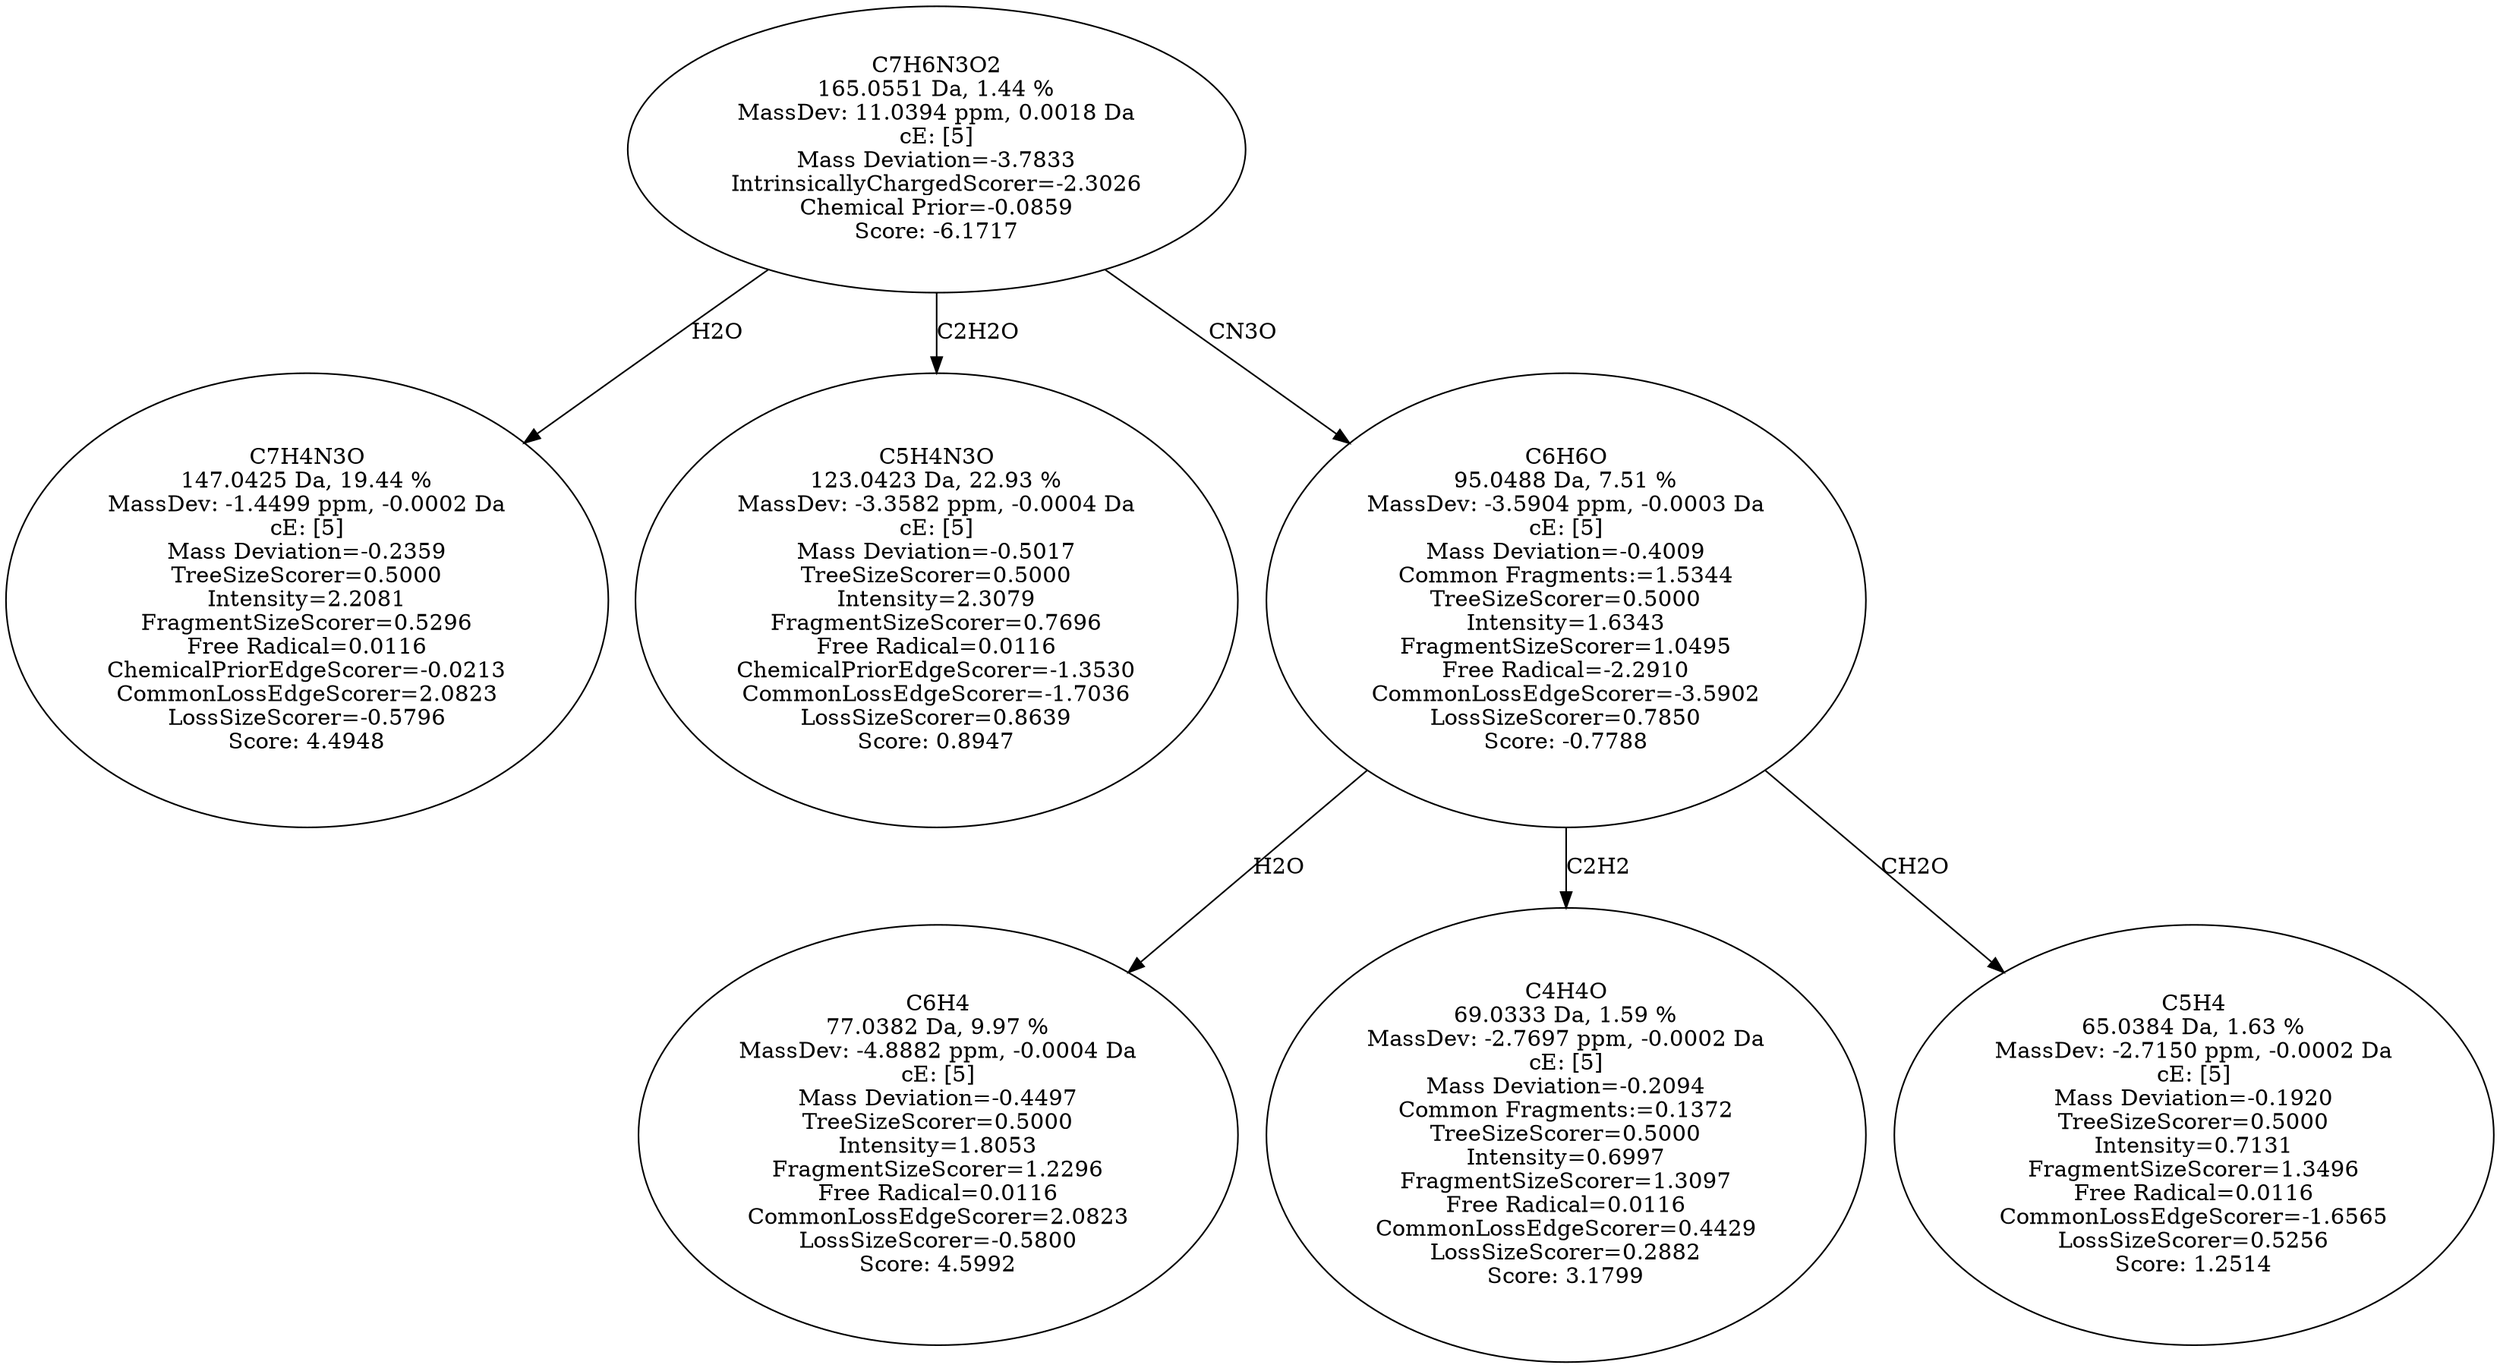 strict digraph {
v1 [label="C7H4N3O\n147.0425 Da, 19.44 %\nMassDev: -1.4499 ppm, -0.0002 Da\ncE: [5]\nMass Deviation=-0.2359\nTreeSizeScorer=0.5000\nIntensity=2.2081\nFragmentSizeScorer=0.5296\nFree Radical=0.0116\nChemicalPriorEdgeScorer=-0.0213\nCommonLossEdgeScorer=2.0823\nLossSizeScorer=-0.5796\nScore: 4.4948"];
v2 [label="C5H4N3O\n123.0423 Da, 22.93 %\nMassDev: -3.3582 ppm, -0.0004 Da\ncE: [5]\nMass Deviation=-0.5017\nTreeSizeScorer=0.5000\nIntensity=2.3079\nFragmentSizeScorer=0.7696\nFree Radical=0.0116\nChemicalPriorEdgeScorer=-1.3530\nCommonLossEdgeScorer=-1.7036\nLossSizeScorer=0.8639\nScore: 0.8947"];
v3 [label="C6H4\n77.0382 Da, 9.97 %\nMassDev: -4.8882 ppm, -0.0004 Da\ncE: [5]\nMass Deviation=-0.4497\nTreeSizeScorer=0.5000\nIntensity=1.8053\nFragmentSizeScorer=1.2296\nFree Radical=0.0116\nCommonLossEdgeScorer=2.0823\nLossSizeScorer=-0.5800\nScore: 4.5992"];
v4 [label="C4H4O\n69.0333 Da, 1.59 %\nMassDev: -2.7697 ppm, -0.0002 Da\ncE: [5]\nMass Deviation=-0.2094\nCommon Fragments:=0.1372\nTreeSizeScorer=0.5000\nIntensity=0.6997\nFragmentSizeScorer=1.3097\nFree Radical=0.0116\nCommonLossEdgeScorer=0.4429\nLossSizeScorer=0.2882\nScore: 3.1799"];
v5 [label="C5H4\n65.0384 Da, 1.63 %\nMassDev: -2.7150 ppm, -0.0002 Da\ncE: [5]\nMass Deviation=-0.1920\nTreeSizeScorer=0.5000\nIntensity=0.7131\nFragmentSizeScorer=1.3496\nFree Radical=0.0116\nCommonLossEdgeScorer=-1.6565\nLossSizeScorer=0.5256\nScore: 1.2514"];
v6 [label="C6H6O\n95.0488 Da, 7.51 %\nMassDev: -3.5904 ppm, -0.0003 Da\ncE: [5]\nMass Deviation=-0.4009\nCommon Fragments:=1.5344\nTreeSizeScorer=0.5000\nIntensity=1.6343\nFragmentSizeScorer=1.0495\nFree Radical=-2.2910\nCommonLossEdgeScorer=-3.5902\nLossSizeScorer=0.7850\nScore: -0.7788"];
v7 [label="C7H6N3O2\n165.0551 Da, 1.44 %\nMassDev: 11.0394 ppm, 0.0018 Da\ncE: [5]\nMass Deviation=-3.7833\nIntrinsicallyChargedScorer=-2.3026\nChemical Prior=-0.0859\nScore: -6.1717"];
v7 -> v1 [label="H2O"];
v7 -> v2 [label="C2H2O"];
v6 -> v3 [label="H2O"];
v6 -> v4 [label="C2H2"];
v6 -> v5 [label="CH2O"];
v7 -> v6 [label="CN3O"];
}